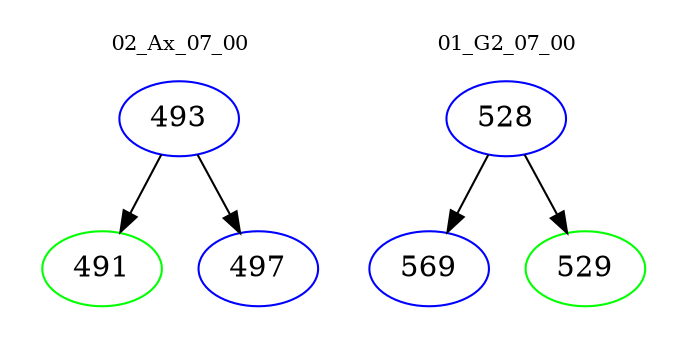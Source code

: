 digraph{
subgraph cluster_0 {
color = white
label = "02_Ax_07_00";
fontsize=10;
T0_493 [label="493", color="blue"]
T0_493 -> T0_491 [color="black"]
T0_491 [label="491", color="green"]
T0_493 -> T0_497 [color="black"]
T0_497 [label="497", color="blue"]
}
subgraph cluster_1 {
color = white
label = "01_G2_07_00";
fontsize=10;
T1_528 [label="528", color="blue"]
T1_528 -> T1_569 [color="black"]
T1_569 [label="569", color="blue"]
T1_528 -> T1_529 [color="black"]
T1_529 [label="529", color="green"]
}
}
